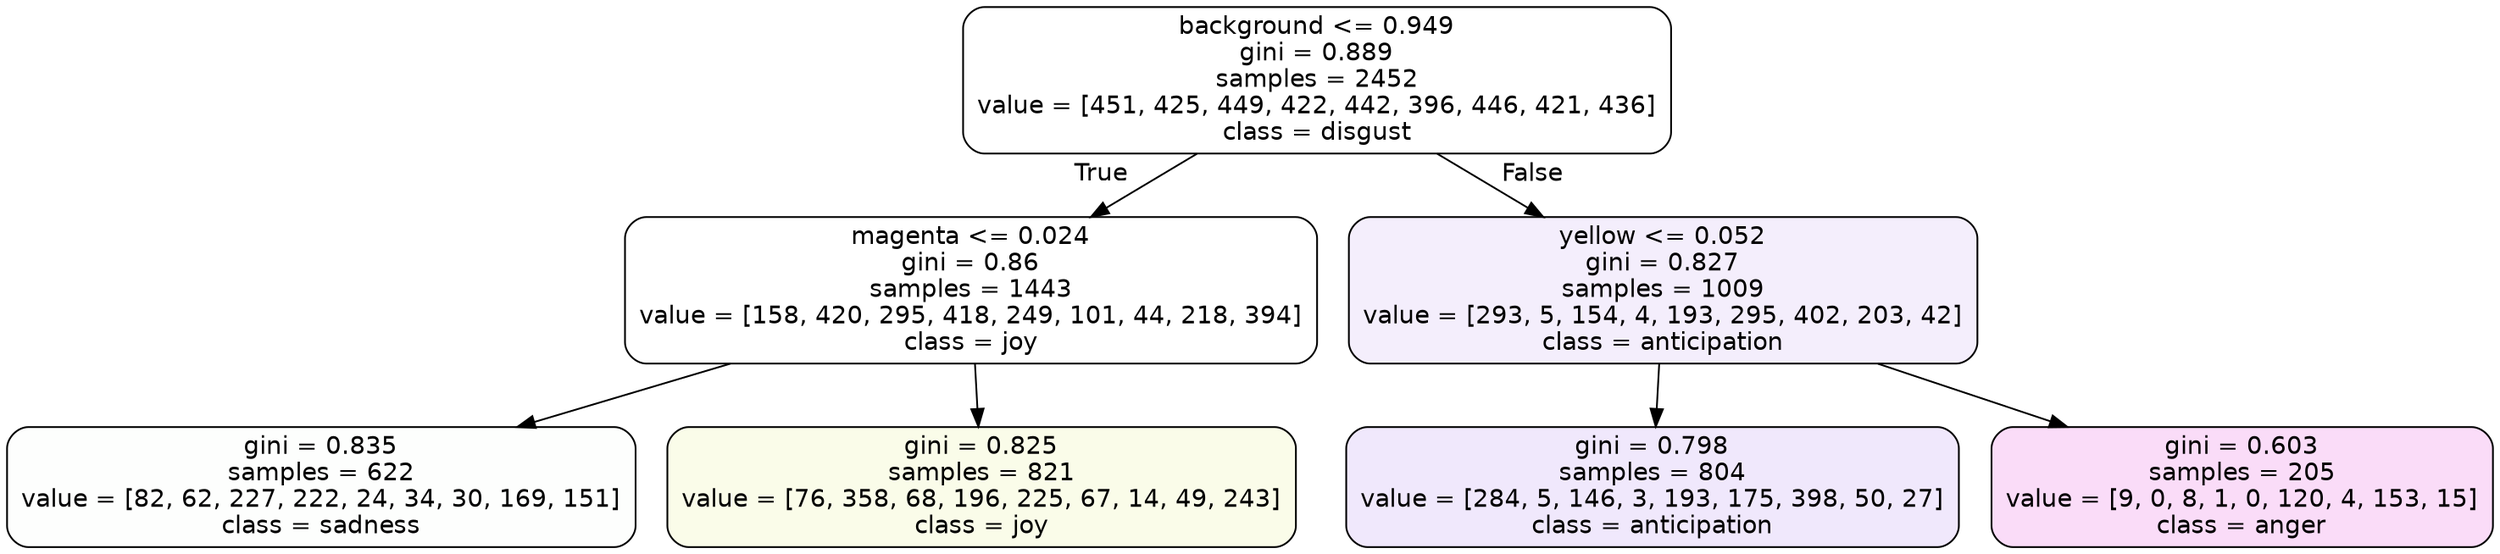 digraph Tree {
node [shape=box, style="filled, rounded", color="black", fontname=helvetica] ;
edge [fontname=helvetica] ;
0 [label="background <= 0.949\ngini = 0.889\nsamples = 2452\nvalue = [451, 425, 449, 422, 442, 396, 446, 421, 436]\nclass = disgust", fillcolor="#e5813900"] ;
1 [label="magenta <= 0.024\ngini = 0.86\nsamples = 1443\nvalue = [158, 420, 295, 418, 249, 101, 44, 218, 394]\nclass = joy", fillcolor="#d7e53900"] ;
0 -> 1 [labeldistance=2.5, labelangle=45, headlabel="True"] ;
2 [label="gini = 0.835\nsamples = 622\nvalue = [82, 62, 227, 222, 24, 34, 30, 169, 151]\nclass = sadness", fillcolor="#64e53902"] ;
1 -> 2 ;
3 [label="gini = 0.825\nsamples = 821\nvalue = [76, 358, 68, 196, 225, 67, 14, 49, 243]\nclass = joy", fillcolor="#d7e5391c"] ;
1 -> 3 ;
4 [label="yellow <= 0.052\ngini = 0.827\nsamples = 1009\nvalue = [293, 5, 154, 4, 193, 295, 402, 203, 42]\nclass = anticipation", fillcolor="#8139e515"] ;
0 -> 4 [labeldistance=2.5, labelangle=-45, headlabel="False"] ;
5 [label="gini = 0.798\nsamples = 804\nvalue = [284, 5, 146, 3, 193, 175, 398, 50, 27]\nclass = anticipation", fillcolor="#8139e51d"] ;
4 -> 5 ;
6 [label="gini = 0.603\nsamples = 205\nvalue = [9, 0, 8, 1, 0, 120, 4, 153, 15]\nclass = anger", fillcolor="#e539d72c"] ;
4 -> 6 ;
}